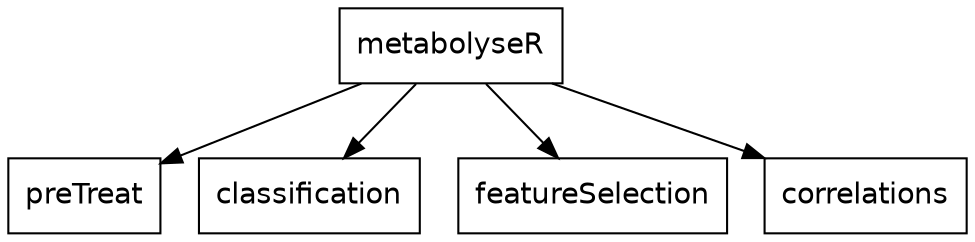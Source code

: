 digraph metabolyseR {

  # a 'graph' statement
  graph [overlap = true]

  # several 'node' statements
  node [shape = box,
        fontname = Helvetica, fontsize = 14]
  metabolyseR; preTreat; classification; featureSelection; correlations

  # several 'edge' statements
  metabolyseR -> {preTreat classification featureSelection correlations} 
}